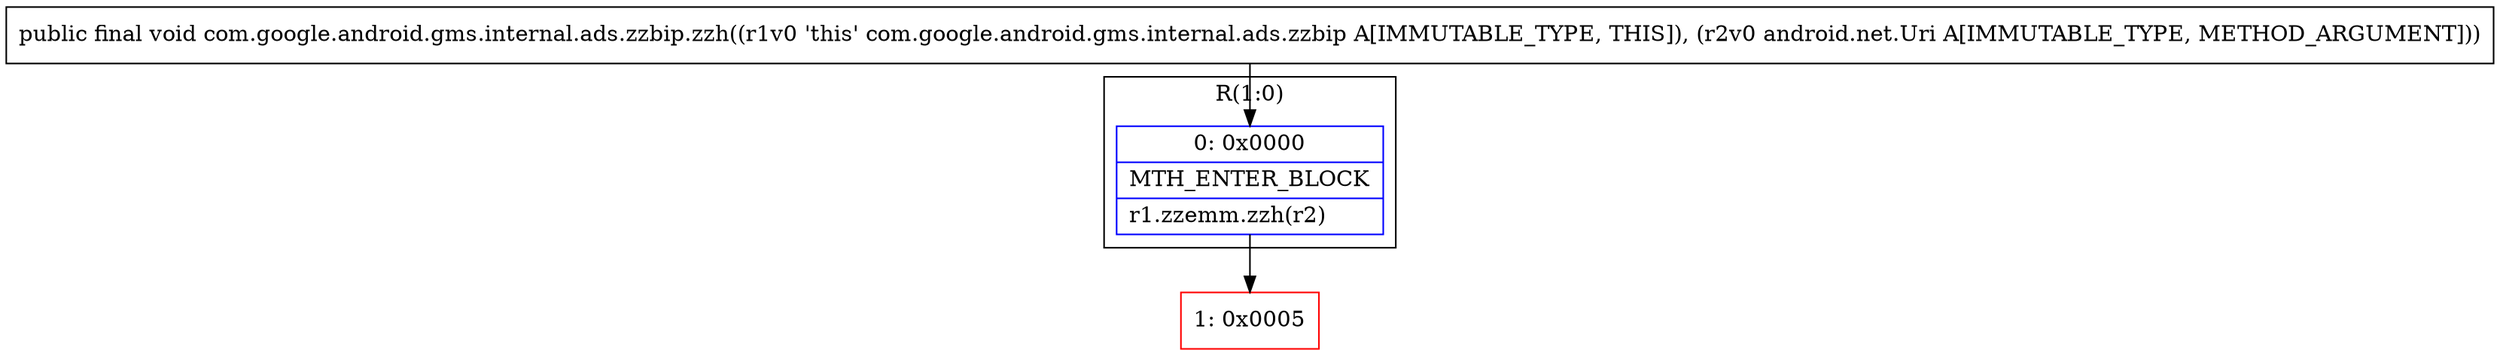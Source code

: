 digraph "CFG forcom.google.android.gms.internal.ads.zzbip.zzh(Landroid\/net\/Uri;)V" {
subgraph cluster_Region_1276602217 {
label = "R(1:0)";
node [shape=record,color=blue];
Node_0 [shape=record,label="{0\:\ 0x0000|MTH_ENTER_BLOCK\l|r1.zzemm.zzh(r2)\l}"];
}
Node_1 [shape=record,color=red,label="{1\:\ 0x0005}"];
MethodNode[shape=record,label="{public final void com.google.android.gms.internal.ads.zzbip.zzh((r1v0 'this' com.google.android.gms.internal.ads.zzbip A[IMMUTABLE_TYPE, THIS]), (r2v0 android.net.Uri A[IMMUTABLE_TYPE, METHOD_ARGUMENT])) }"];
MethodNode -> Node_0;
Node_0 -> Node_1;
}

